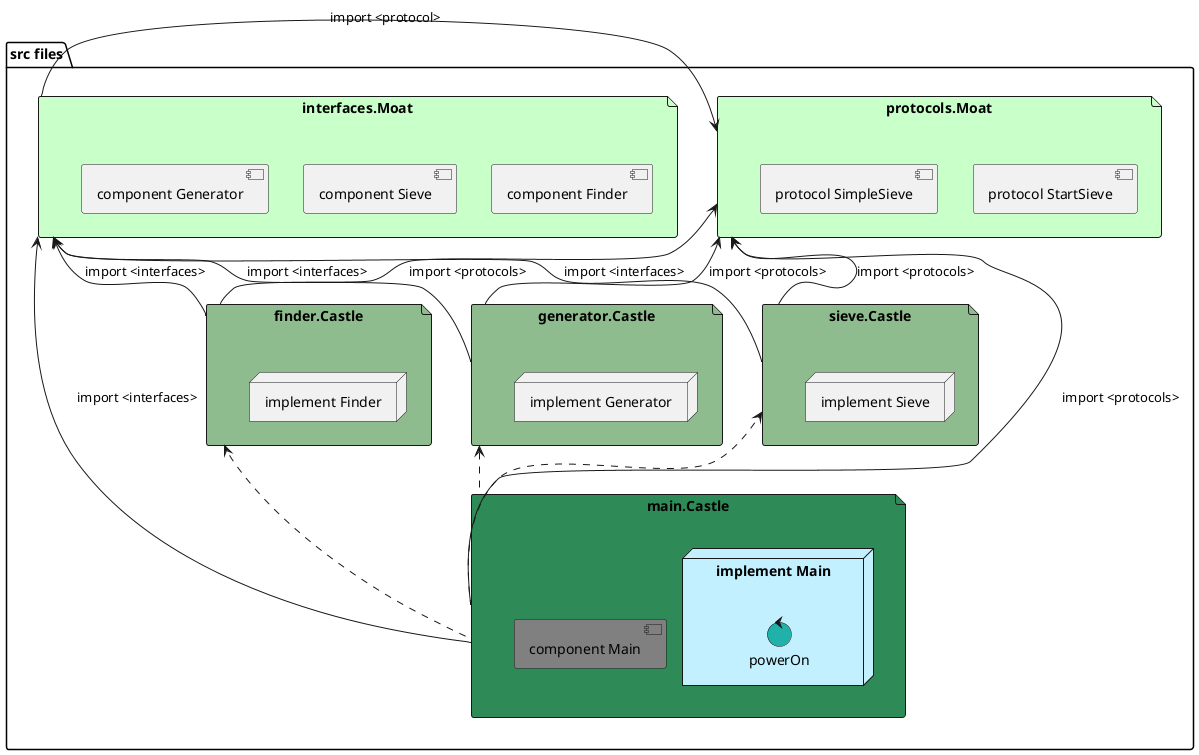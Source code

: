 
@startuml

folder "src files" {

   file "protocols.Moat"                as p #Technology {
     component "protocol StartSieve"
     component "protocol SimpleSieve"
   }
   file "interfaces.Moat"               as i #Technology {
     component "component Generator" as gi
     component "component Sieve"     as si
     component "component Finder"    as fi
     gi -right[hidden]-> si
     si -right[hidden]-> fi
   }
     i->p : "import <protocol>"


   file "generator.Castle"              as G #DarkSeaGreen {
     node "implement Generator"
   }
     i <-- G : import <interfaces>
     p <-- G : import <protocols>
   file "sieve.Castle"                  as S #DarkSeaGreen {
     node "implement Sieve"
   }
     i <-- S : import <interfaces>
     p <-- S : import <protocols>
   file "finder.Castle"                 as F #DarkSeaGreen {
     node "implement Finder"
   }
     i <-- F : import <interfaces>
     p <-- F : import <protocols>

   file "main.Castle"                   as M #SeaGreen {
     component "component Main" #gray
     node "implement Main" #application {
      control powerOn #LightSeaGreen
     }
   }
     i <--- M : import <interfaces>
     p <--- M : import <protocols>

     G <.. M
     S <.. M
     F <.. M
}
   @enduml

